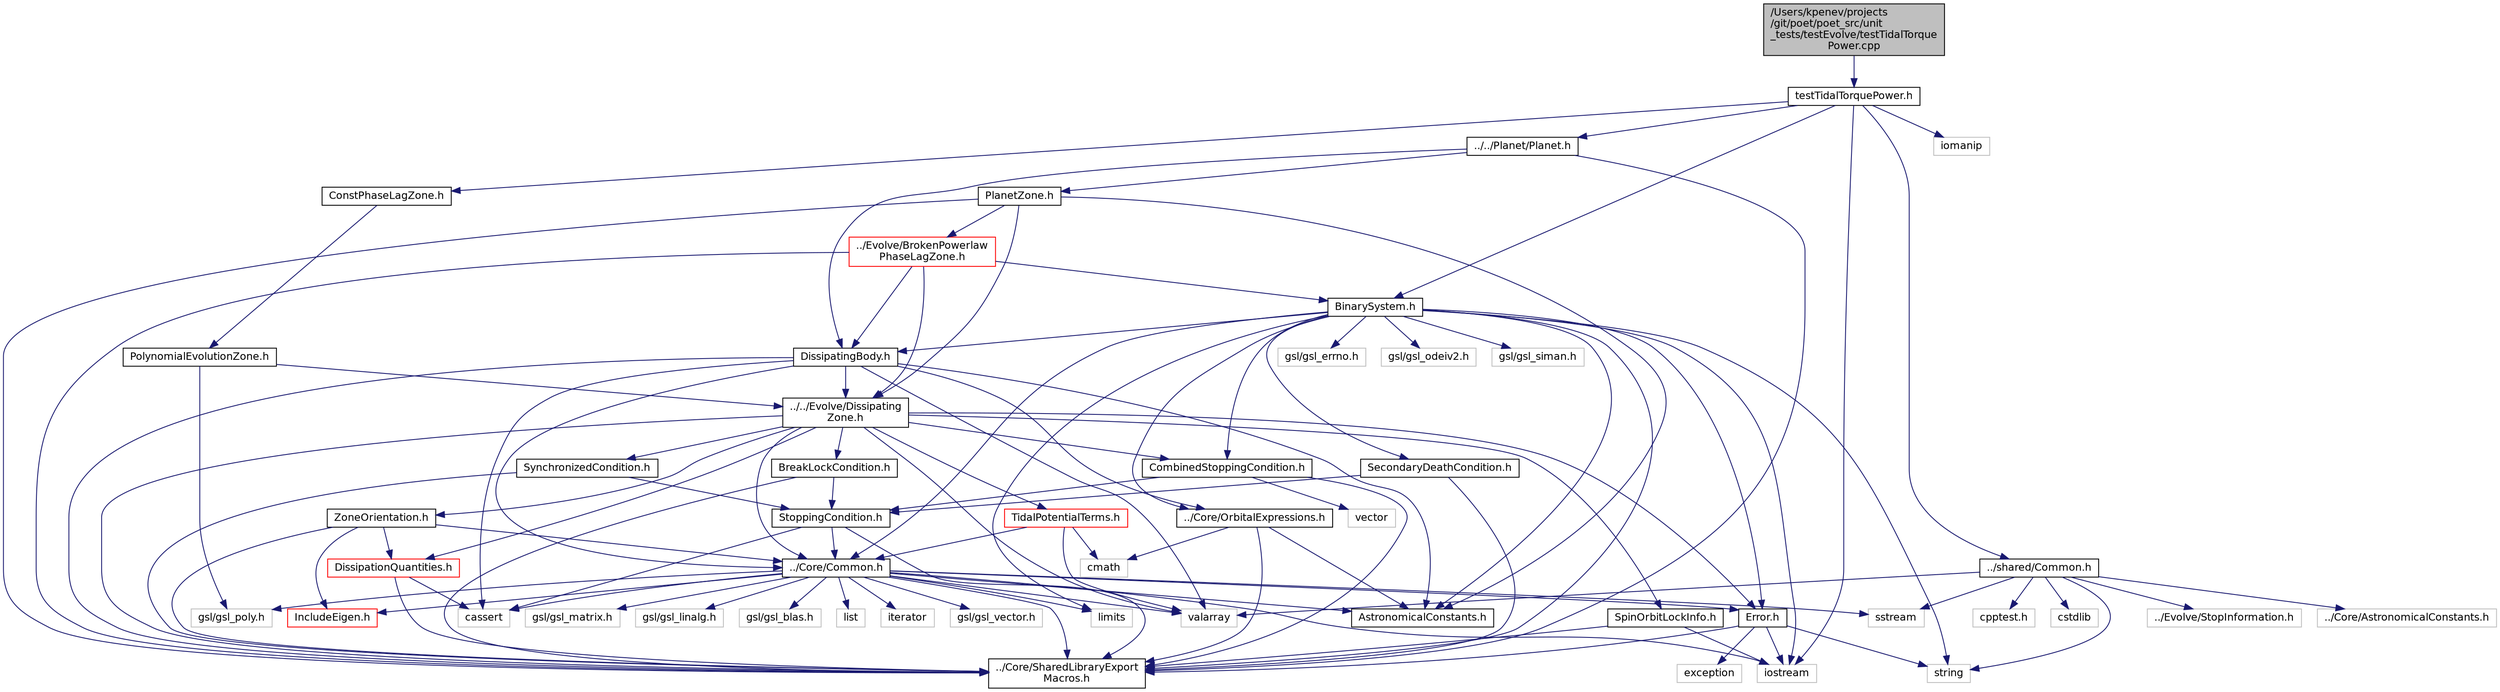 digraph "/Users/kpenev/projects/git/poet/poet_src/unit_tests/testEvolve/testTidalTorquePower.cpp"
{
 // INTERACTIVE_SVG=YES
  edge [fontname="Helvetica",fontsize="12",labelfontname="Helvetica",labelfontsize="12"];
  node [fontname="Helvetica",fontsize="12",shape=record];
  Node0 [label="/Users/kpenev/projects\l/git/poet/poet_src/unit\l_tests/testEvolve/testTidalTorque\lPower.cpp",height=0.2,width=0.4,color="black", fillcolor="grey75", style="filled", fontcolor="black"];
  Node0 -> Node1 [color="midnightblue",fontsize="12",style="solid",fontname="Helvetica"];
  Node1 [label="testTidalTorquePower.h",height=0.2,width=0.4,color="black", fillcolor="white", style="filled",URL="$testTidalTorquePower_8h.html",tooltip="Declare a unit tests class that check the calculations of tidal torque and power. ..."];
  Node1 -> Node2 [color="midnightblue",fontsize="12",style="solid",fontname="Helvetica"];
  Node2 [label="ConstPhaseLagZone.h",height=0.2,width=0.4,color="black", fillcolor="white", style="filled",URL="$ConstPhaseLagZone_8h.html",tooltip="Declare a dissipative zone class with polynomial evolution with a constant phase lag. "];
  Node2 -> Node3 [color="midnightblue",fontsize="12",style="solid",fontname="Helvetica"];
  Node3 [label="PolynomialEvolutionZone.h",height=0.2,width=0.4,color="black", fillcolor="white", style="filled",URL="$PolynomialEvolutionZone_8h.html",tooltip="Declare a dissipative zone class where the mass and radius evolution are given by a polynomial..."];
  Node3 -> Node4 [color="midnightblue",fontsize="12",style="solid",fontname="Helvetica"];
  Node4 [label="../../Evolve/Dissipating\lZone.h",height=0.2,width=0.4,color="black", fillcolor="white", style="filled",URL="$DissipatingZone_8h.html",tooltip="Declares a class representing one zone of a body dissipative to tidal distortions. "];
  Node4 -> Node5 [color="midnightblue",fontsize="12",style="solid",fontname="Helvetica"];
  Node5 [label="ZoneOrientation.h",height=0.2,width=0.4,color="black", fillcolor="white", style="filled",URL="$ZoneOrientation_8h.html",tooltip="Declares a class for orientations of zones of DissipatingBody objects. "];
  Node5 -> Node6 [color="midnightblue",fontsize="12",style="solid",fontname="Helvetica"];
  Node6 [label="../Core/SharedLibraryExport\lMacros.h",height=0.2,width=0.4,color="black", fillcolor="white", style="filled",URL="$SharedLibraryExportMacros_8h_source.html"];
  Node5 -> Node7 [color="midnightblue",fontsize="12",style="solid",fontname="Helvetica"];
  Node7 [label="DissipationQuantities.h",height=0.2,width=0.4,color="red", fillcolor="white", style="filled",URL="$DissipationQuantities_8h.html",tooltip="Declaration of enumerations of dissipation quantities and derivatives. "];
  Node7 -> Node6 [color="midnightblue",fontsize="12",style="solid",fontname="Helvetica"];
  Node7 -> Node9 [color="midnightblue",fontsize="12",style="solid",fontname="Helvetica"];
  Node9 [label="cassert",height=0.2,width=0.4,color="grey75", fillcolor="white", style="filled"];
  Node5 -> Node10 [color="midnightblue",fontsize="12",style="solid",fontname="Helvetica"];
  Node10 [label="../Core/Common.h",height=0.2,width=0.4,color="black", fillcolor="white", style="filled",URL="$Core_2Common_8h.html",tooltip="Declaration of some general purpose utilities. "];
  Node10 -> Node11 [color="midnightblue",fontsize="12",style="solid",fontname="Helvetica"];
  Node11 [label="list",height=0.2,width=0.4,color="grey75", fillcolor="white", style="filled"];
  Node10 -> Node12 [color="midnightblue",fontsize="12",style="solid",fontname="Helvetica"];
  Node12 [label="valarray",height=0.2,width=0.4,color="grey75", fillcolor="white", style="filled"];
  Node10 -> Node13 [color="midnightblue",fontsize="12",style="solid",fontname="Helvetica"];
  Node13 [label="limits",height=0.2,width=0.4,color="grey75", fillcolor="white", style="filled"];
  Node10 -> Node14 [color="midnightblue",fontsize="12",style="solid",fontname="Helvetica"];
  Node14 [label="sstream",height=0.2,width=0.4,color="grey75", fillcolor="white", style="filled"];
  Node10 -> Node15 [color="midnightblue",fontsize="12",style="solid",fontname="Helvetica"];
  Node15 [label="iostream",height=0.2,width=0.4,color="grey75", fillcolor="white", style="filled"];
  Node10 -> Node16 [color="midnightblue",fontsize="12",style="solid",fontname="Helvetica"];
  Node16 [label="iterator",height=0.2,width=0.4,color="grey75", fillcolor="white", style="filled"];
  Node10 -> Node17 [color="midnightblue",fontsize="12",style="solid",fontname="Helvetica"];
  Node17 [label="gsl/gsl_vector.h",height=0.2,width=0.4,color="grey75", fillcolor="white", style="filled"];
  Node10 -> Node18 [color="midnightblue",fontsize="12",style="solid",fontname="Helvetica"];
  Node18 [label="gsl/gsl_matrix.h",height=0.2,width=0.4,color="grey75", fillcolor="white", style="filled"];
  Node10 -> Node19 [color="midnightblue",fontsize="12",style="solid",fontname="Helvetica"];
  Node19 [label="gsl/gsl_linalg.h",height=0.2,width=0.4,color="grey75", fillcolor="white", style="filled"];
  Node10 -> Node20 [color="midnightblue",fontsize="12",style="solid",fontname="Helvetica"];
  Node20 [label="gsl/gsl_blas.h",height=0.2,width=0.4,color="grey75", fillcolor="white", style="filled"];
  Node10 -> Node21 [color="midnightblue",fontsize="12",style="solid",fontname="Helvetica"];
  Node21 [label="gsl/gsl_poly.h",height=0.2,width=0.4,color="grey75", fillcolor="white", style="filled"];
  Node10 -> Node9 [color="midnightblue",fontsize="12",style="solid",fontname="Helvetica"];
  Node10 -> Node6 [color="midnightblue",fontsize="12",style="solid",fontname="Helvetica"];
  Node10 -> Node22 [color="midnightblue",fontsize="12",style="solid",fontname="Helvetica"];
  Node22 [label="Error.h",height=0.2,width=0.4,color="black", fillcolor="white", style="filled",URL="$Error_8h.html",tooltip="Defines the exception hierarchy used by this code. "];
  Node22 -> Node6 [color="midnightblue",fontsize="12",style="solid",fontname="Helvetica"];
  Node22 -> Node15 [color="midnightblue",fontsize="12",style="solid",fontname="Helvetica"];
  Node22 -> Node23 [color="midnightblue",fontsize="12",style="solid",fontname="Helvetica"];
  Node23 [label="exception",height=0.2,width=0.4,color="grey75", fillcolor="white", style="filled"];
  Node22 -> Node24 [color="midnightblue",fontsize="12",style="solid",fontname="Helvetica"];
  Node24 [label="string",height=0.2,width=0.4,color="grey75", fillcolor="white", style="filled"];
  Node10 -> Node25 [color="midnightblue",fontsize="12",style="solid",fontname="Helvetica"];
  Node25 [label="AstronomicalConstants.h",height=0.2,width=0.4,color="black", fillcolor="white", style="filled",URL="$AstronomicalConstants_8h.html",tooltip="Defines various astronomical constants. "];
  Node10 -> Node26 [color="midnightblue",fontsize="12",style="solid",fontname="Helvetica"];
  Node26 [label="IncludeEigen.h",height=0.2,width=0.4,color="red", fillcolor="white", style="filled",URL="$IncludeEigen_8h_source.html"];
  Node5 -> Node26 [color="midnightblue",fontsize="12",style="solid",fontname="Helvetica"];
  Node4 -> Node6 [color="midnightblue",fontsize="12",style="solid",fontname="Helvetica"];
  Node4 -> Node22 [color="midnightblue",fontsize="12",style="solid",fontname="Helvetica"];
  Node4 -> Node28 [color="midnightblue",fontsize="12",style="solid",fontname="Helvetica"];
  Node28 [label="TidalPotentialTerms.h",height=0.2,width=0.4,color="red", fillcolor="white", style="filled",URL="$TidalPotentialTerms_8h.html",tooltip="Declare an interface for evaluating the expansion of the tidal potential. "];
  Node28 -> Node29 [color="midnightblue",fontsize="12",style="solid",fontname="Helvetica"];
  Node29 [label="cmath",height=0.2,width=0.4,color="grey75", fillcolor="white", style="filled"];
  Node28 -> Node12 [color="midnightblue",fontsize="12",style="solid",fontname="Helvetica"];
  Node28 -> Node10 [color="midnightblue",fontsize="12",style="solid",fontname="Helvetica"];
  Node4 -> Node7 [color="midnightblue",fontsize="12",style="solid",fontname="Helvetica"];
  Node4 -> Node35 [color="midnightblue",fontsize="12",style="solid",fontname="Helvetica"];
  Node35 [label="SpinOrbitLockInfo.h",height=0.2,width=0.4,color="black", fillcolor="white", style="filled",URL="$SpinOrbitLockInfo_8h.html",tooltip="Defines the SpinOrbitLockInfo class. "];
  Node35 -> Node6 [color="midnightblue",fontsize="12",style="solid",fontname="Helvetica"];
  Node35 -> Node15 [color="midnightblue",fontsize="12",style="solid",fontname="Helvetica"];
  Node4 -> Node36 [color="midnightblue",fontsize="12",style="solid",fontname="Helvetica"];
  Node36 [label="CombinedStoppingCondition.h",height=0.2,width=0.4,color="black", fillcolor="white", style="filled",URL="$CombinedStoppingCondition_8h.html",tooltip="Declares a class for a stopping condition that combines other stopping conditions. "];
  Node36 -> Node6 [color="midnightblue",fontsize="12",style="solid",fontname="Helvetica"];
  Node36 -> Node37 [color="midnightblue",fontsize="12",style="solid",fontname="Helvetica"];
  Node37 [label="StoppingCondition.h",height=0.2,width=0.4,color="black", fillcolor="white", style="filled",URL="$StoppingCondition_8h.html",tooltip="Defines the various stopping conditions needed by OrbitSolver. "];
  Node37 -> Node6 [color="midnightblue",fontsize="12",style="solid",fontname="Helvetica"];
  Node37 -> Node10 [color="midnightblue",fontsize="12",style="solid",fontname="Helvetica"];
  Node37 -> Node9 [color="midnightblue",fontsize="12",style="solid",fontname="Helvetica"];
  Node36 -> Node31 [color="midnightblue",fontsize="12",style="solid",fontname="Helvetica"];
  Node31 [label="vector",height=0.2,width=0.4,color="grey75", fillcolor="white", style="filled"];
  Node4 -> Node38 [color="midnightblue",fontsize="12",style="solid",fontname="Helvetica"];
  Node38 [label="BreakLockCondition.h",height=0.2,width=0.4,color="black", fillcolor="white", style="filled",URL="$BreakLockCondition_8h.html",tooltip="Declares a class for a stopping condition monitoring when a locked zone loses the lock..."];
  Node38 -> Node6 [color="midnightblue",fontsize="12",style="solid",fontname="Helvetica"];
  Node38 -> Node37 [color="midnightblue",fontsize="12",style="solid",fontname="Helvetica"];
  Node4 -> Node39 [color="midnightblue",fontsize="12",style="solid",fontname="Helvetica"];
  Node39 [label="SynchronizedCondition.h",height=0.2,width=0.4,color="black", fillcolor="white", style="filled",URL="$SynchronizedCondition_8h.html",tooltip="Declares a stopping condition monitoring spin-orbit synchronization. "];
  Node39 -> Node6 [color="midnightblue",fontsize="12",style="solid",fontname="Helvetica"];
  Node39 -> Node37 [color="midnightblue",fontsize="12",style="solid",fontname="Helvetica"];
  Node4 -> Node10 [color="midnightblue",fontsize="12",style="solid",fontname="Helvetica"];
  Node4 -> Node12 [color="midnightblue",fontsize="12",style="solid",fontname="Helvetica"];
  Node3 -> Node21 [color="midnightblue",fontsize="12",style="solid",fontname="Helvetica"];
  Node1 -> Node40 [color="midnightblue",fontsize="12",style="solid",fontname="Helvetica"];
  Node40 [label="../../Planet/Planet.h",height=0.2,width=0.4,color="black", fillcolor="white", style="filled",URL="$Planet_8h.html",tooltip="Declares a class for planets that are always locked to the orbit. "];
  Node40 -> Node6 [color="midnightblue",fontsize="12",style="solid",fontname="Helvetica"];
  Node40 -> Node41 [color="midnightblue",fontsize="12",style="solid",fontname="Helvetica"];
  Node41 [label="PlanetZone.h",height=0.2,width=0.4,color="black", fillcolor="white", style="filled",URL="$PlanetZone_8h.html",tooltip="Declares a class for the single zone of LockedPlanet objects. "];
  Node41 -> Node6 [color="midnightblue",fontsize="12",style="solid",fontname="Helvetica"];
  Node41 -> Node4 [color="midnightblue",fontsize="12",style="solid",fontname="Helvetica"];
  Node41 -> Node25 [color="midnightblue",fontsize="12",style="solid",fontname="Helvetica"];
  Node41 -> Node42 [color="midnightblue",fontsize="12",style="solid",fontname="Helvetica"];
  Node42 [label="../Evolve/BrokenPowerlaw\lPhaseLagZone.h",height=0.2,width=0.4,color="red", fillcolor="white", style="filled",URL="$BrokenPowerlawPhaseLagZone_8h.html",tooltip="Declares the class that provides the phase lag function to DissipatingZone objects. "];
  Node42 -> Node6 [color="midnightblue",fontsize="12",style="solid",fontname="Helvetica"];
  Node42 -> Node4 [color="midnightblue",fontsize="12",style="solid",fontname="Helvetica"];
  Node42 -> Node43 [color="midnightblue",fontsize="12",style="solid",fontname="Helvetica"];
  Node43 [label="DissipatingBody.h",height=0.2,width=0.4,color="black", fillcolor="white", style="filled",URL="$DissipatingBody_8h.html",tooltip="Declares the DissipatingBody class. "];
  Node43 -> Node6 [color="midnightblue",fontsize="12",style="solid",fontname="Helvetica"];
  Node43 -> Node4 [color="midnightblue",fontsize="12",style="solid",fontname="Helvetica"];
  Node43 -> Node44 [color="midnightblue",fontsize="12",style="solid",fontname="Helvetica"];
  Node44 [label="../Core/OrbitalExpressions.h",height=0.2,width=0.4,color="black", fillcolor="white", style="filled",URL="$OrbitalExpressions_8h.html",tooltip="A collection of functions which calculate various quantities for two body orbits. ..."];
  Node44 -> Node6 [color="midnightblue",fontsize="12",style="solid",fontname="Helvetica"];
  Node44 -> Node29 [color="midnightblue",fontsize="12",style="solid",fontname="Helvetica"];
  Node44 -> Node25 [color="midnightblue",fontsize="12",style="solid",fontname="Helvetica"];
  Node43 -> Node25 [color="midnightblue",fontsize="12",style="solid",fontname="Helvetica"];
  Node43 -> Node10 [color="midnightblue",fontsize="12",style="solid",fontname="Helvetica"];
  Node43 -> Node12 [color="midnightblue",fontsize="12",style="solid",fontname="Helvetica"];
  Node43 -> Node9 [color="midnightblue",fontsize="12",style="solid",fontname="Helvetica"];
  Node42 -> Node45 [color="midnightblue",fontsize="12",style="solid",fontname="Helvetica"];
  Node45 [label="BinarySystem.h",height=0.2,width=0.4,color="black", fillcolor="white", style="filled",URL="$BinarySystem_8h.html",tooltip="Defines the BinarySystem class. "];
  Node45 -> Node6 [color="midnightblue",fontsize="12",style="solid",fontname="Helvetica"];
  Node45 -> Node43 [color="midnightblue",fontsize="12",style="solid",fontname="Helvetica"];
  Node45 -> Node36 [color="midnightblue",fontsize="12",style="solid",fontname="Helvetica"];
  Node45 -> Node46 [color="midnightblue",fontsize="12",style="solid",fontname="Helvetica"];
  Node46 [label="SecondaryDeathCondition.h",height=0.2,width=0.4,color="black", fillcolor="white", style="filled",URL="$SecondaryDeathCondition_8h.html",tooltip="Declares a stopping condition class monitoring for the death of the secondary object. "];
  Node46 -> Node6 [color="midnightblue",fontsize="12",style="solid",fontname="Helvetica"];
  Node46 -> Node37 [color="midnightblue",fontsize="12",style="solid",fontname="Helvetica"];
  Node45 -> Node25 [color="midnightblue",fontsize="12",style="solid",fontname="Helvetica"];
  Node45 -> Node10 [color="midnightblue",fontsize="12",style="solid",fontname="Helvetica"];
  Node45 -> Node44 [color="midnightblue",fontsize="12",style="solid",fontname="Helvetica"];
  Node45 -> Node22 [color="midnightblue",fontsize="12",style="solid",fontname="Helvetica"];
  Node45 -> Node47 [color="midnightblue",fontsize="12",style="solid",fontname="Helvetica"];
  Node47 [label="gsl/gsl_errno.h",height=0.2,width=0.4,color="grey75", fillcolor="white", style="filled"];
  Node45 -> Node48 [color="midnightblue",fontsize="12",style="solid",fontname="Helvetica"];
  Node48 [label="gsl/gsl_odeiv2.h",height=0.2,width=0.4,color="grey75", fillcolor="white", style="filled"];
  Node45 -> Node49 [color="midnightblue",fontsize="12",style="solid",fontname="Helvetica"];
  Node49 [label="gsl/gsl_siman.h",height=0.2,width=0.4,color="grey75", fillcolor="white", style="filled"];
  Node45 -> Node24 [color="midnightblue",fontsize="12",style="solid",fontname="Helvetica"];
  Node45 -> Node13 [color="midnightblue",fontsize="12",style="solid",fontname="Helvetica"];
  Node45 -> Node15 [color="midnightblue",fontsize="12",style="solid",fontname="Helvetica"];
  Node40 -> Node43 [color="midnightblue",fontsize="12",style="solid",fontname="Helvetica"];
  Node1 -> Node45 [color="midnightblue",fontsize="12",style="solid",fontname="Helvetica"];
  Node1 -> Node52 [color="midnightblue",fontsize="12",style="solid",fontname="Helvetica"];
  Node52 [label="../shared/Common.h",height=0.2,width=0.4,color="black", fillcolor="white", style="filled",URL="$unit__tests_2shared_2Common_8h.html",tooltip="Functions and classes of general use for all unit tests. "];
  Node52 -> Node53 [color="midnightblue",fontsize="12",style="solid",fontname="Helvetica"];
  Node53 [label="../Evolve/StopInformation.h",height=0.2,width=0.4,color="grey75", fillcolor="white", style="filled"];
  Node52 -> Node54 [color="midnightblue",fontsize="12",style="solid",fontname="Helvetica"];
  Node54 [label="../Core/AstronomicalConstants.h",height=0.2,width=0.4,color="grey75", fillcolor="white", style="filled"];
  Node52 -> Node55 [color="midnightblue",fontsize="12",style="solid",fontname="Helvetica"];
  Node55 [label="cpptest.h",height=0.2,width=0.4,color="grey75", fillcolor="white", style="filled"];
  Node52 -> Node12 [color="midnightblue",fontsize="12",style="solid",fontname="Helvetica"];
  Node52 -> Node14 [color="midnightblue",fontsize="12",style="solid",fontname="Helvetica"];
  Node52 -> Node56 [color="midnightblue",fontsize="12",style="solid",fontname="Helvetica"];
  Node56 [label="cstdlib",height=0.2,width=0.4,color="grey75", fillcolor="white", style="filled"];
  Node52 -> Node24 [color="midnightblue",fontsize="12",style="solid",fontname="Helvetica"];
  Node1 -> Node15 [color="midnightblue",fontsize="12",style="solid",fontname="Helvetica"];
  Node1 -> Node33 [color="midnightblue",fontsize="12",style="solid",fontname="Helvetica"];
  Node33 [label="iomanip",height=0.2,width=0.4,color="grey75", fillcolor="white", style="filled"];
}

